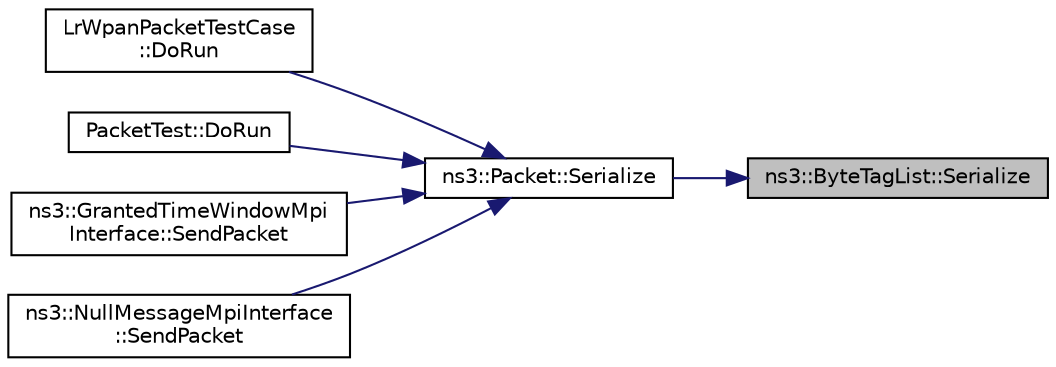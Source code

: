 digraph "ns3::ByteTagList::Serialize"
{
 // LATEX_PDF_SIZE
  edge [fontname="Helvetica",fontsize="10",labelfontname="Helvetica",labelfontsize="10"];
  node [fontname="Helvetica",fontsize="10",shape=record];
  rankdir="RL";
  Node1 [label="ns3::ByteTagList::Serialize",height=0.2,width=0.4,color="black", fillcolor="grey75", style="filled", fontcolor="black",tooltip="Serialize the tag list into a byte buffer."];
  Node1 -> Node2 [dir="back",color="midnightblue",fontsize="10",style="solid",fontname="Helvetica"];
  Node2 [label="ns3::Packet::Serialize",height=0.2,width=0.4,color="black", fillcolor="white", style="filled",URL="$classns3_1_1_packet.html#a9cd43075e83f695f6d64cf78407d6eb0",tooltip="Serialize a packet, tags, and metadata into a byte buffer."];
  Node2 -> Node3 [dir="back",color="midnightblue",fontsize="10",style="solid",fontname="Helvetica"];
  Node3 [label="LrWpanPacketTestCase\l::DoRun",height=0.2,width=0.4,color="black", fillcolor="white", style="filled",URL="$class_lr_wpan_packet_test_case.html#ae85f64d48a71983a4a43f49e5571546a",tooltip="Implementation to actually run this TestCase."];
  Node2 -> Node4 [dir="back",color="midnightblue",fontsize="10",style="solid",fontname="Helvetica"];
  Node4 [label="PacketTest::DoRun",height=0.2,width=0.4,color="black", fillcolor="white", style="filled",URL="$class_packet_test.html#a2f4d69aa1b21616ea14efd54fee55da2",tooltip="Implementation to actually run this TestCase."];
  Node2 -> Node5 [dir="back",color="midnightblue",fontsize="10",style="solid",fontname="Helvetica"];
  Node5 [label="ns3::GrantedTimeWindowMpi\lInterface::SendPacket",height=0.2,width=0.4,color="black", fillcolor="white", style="filled",URL="$classns3_1_1_granted_time_window_mpi_interface.html#ac3b6bb4ae10c6e49001d664871b201c6",tooltip="Send a packet to a remote node."];
  Node2 -> Node6 [dir="back",color="midnightblue",fontsize="10",style="solid",fontname="Helvetica"];
  Node6 [label="ns3::NullMessageMpiInterface\l::SendPacket",height=0.2,width=0.4,color="black", fillcolor="white", style="filled",URL="$classns3_1_1_null_message_mpi_interface.html#a5bef503661f681b69f0c69abda3ed25a",tooltip="Send a packet to a remote node."];
}
